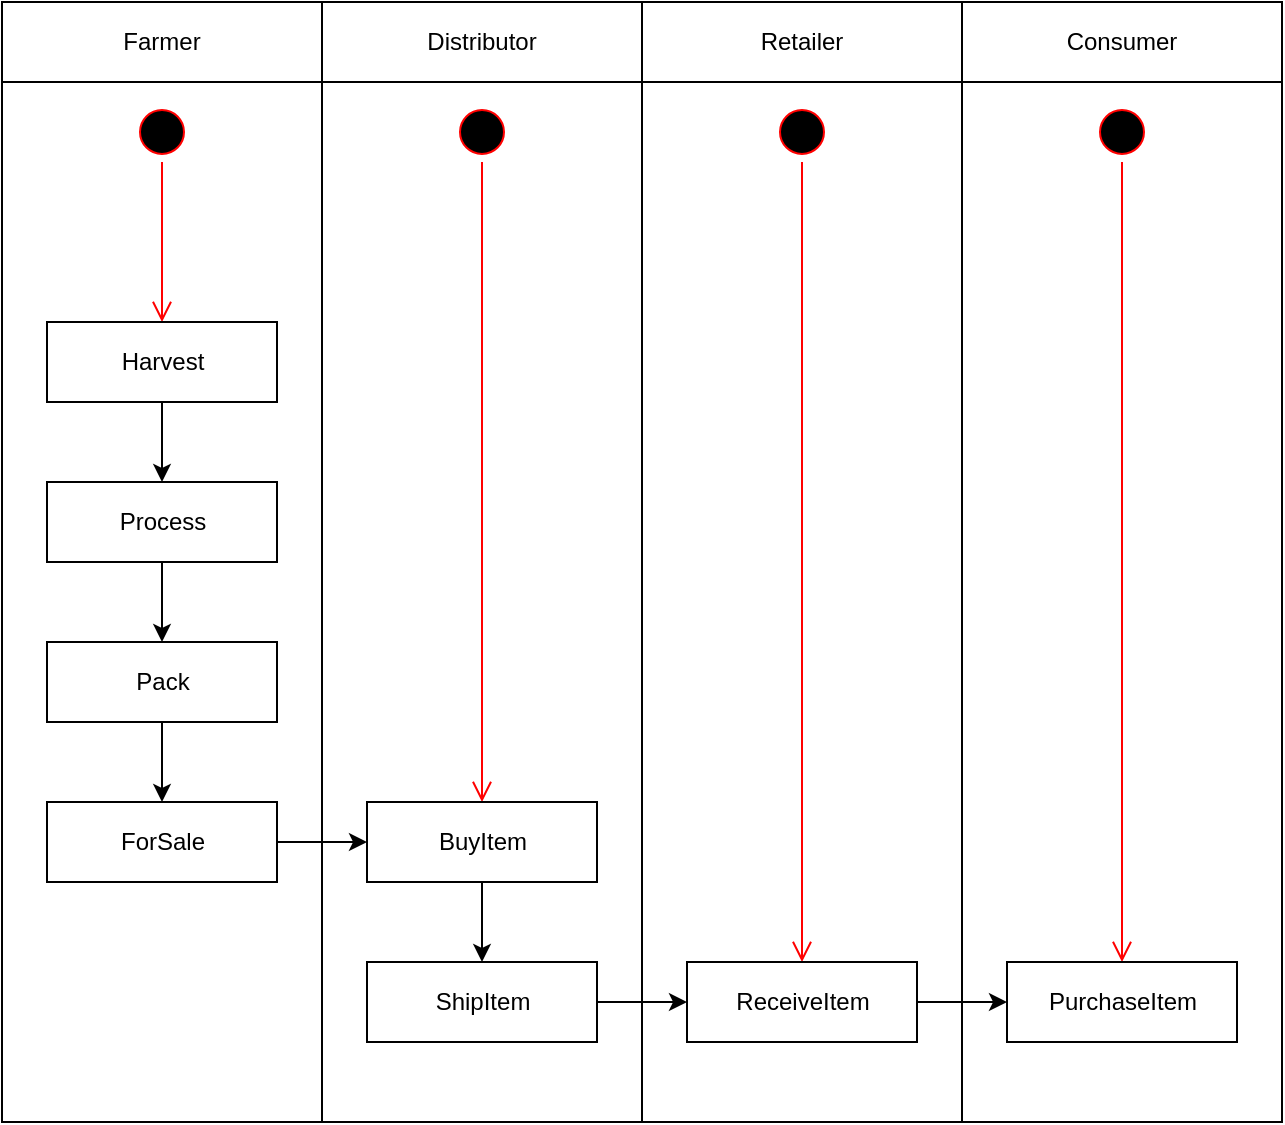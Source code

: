<mxfile>
    <diagram name="Page-1" id="e7e014a7-5840-1c2e-5031-d8a46d1fe8dd">
        <mxGraphModel dx="1111" dy="559" grid="1" gridSize="10" guides="1" tooltips="1" connect="1" arrows="1" fold="1" page="1" pageScale="1" pageWidth="1169" pageHeight="826" background="#ffffff" math="0" shadow="0">
            <root>
                <mxCell id="0"/>
                <mxCell id="1" parent="0"/>
                <mxCell id="J-ZSdQ1DR8qbjjvx3h0S-54" value="" style="rounded=0;whiteSpace=wrap;html=1;" parent="1" vertex="1">
                    <mxGeometry x="620" y="80" width="160" height="520" as="geometry"/>
                </mxCell>
                <mxCell id="J-ZSdQ1DR8qbjjvx3h0S-53" value="" style="rounded=0;whiteSpace=wrap;html=1;" parent="1" vertex="1">
                    <mxGeometry x="460" y="80" width="160" height="520" as="geometry"/>
                </mxCell>
                <mxCell id="J-ZSdQ1DR8qbjjvx3h0S-52" value="" style="rounded=0;whiteSpace=wrap;html=1;" parent="1" vertex="1">
                    <mxGeometry x="300" y="80" width="160" height="520" as="geometry"/>
                </mxCell>
                <mxCell id="J-ZSdQ1DR8qbjjvx3h0S-51" value="" style="rounded=0;whiteSpace=wrap;html=1;" parent="1" vertex="1">
                    <mxGeometry x="140" y="80" width="160" height="520" as="geometry"/>
                </mxCell>
                <mxCell id="J-ZSdQ1DR8qbjjvx3h0S-20" value="Farmer" style="rounded=0;whiteSpace=wrap;html=1;" parent="1" vertex="1">
                    <mxGeometry x="140" y="40" width="160" height="40" as="geometry"/>
                </mxCell>
                <mxCell id="J-ZSdQ1DR8qbjjvx3h0S-21" value="Distributor" style="rounded=0;whiteSpace=wrap;html=1;" parent="1" vertex="1">
                    <mxGeometry x="300" y="40" width="160" height="40" as="geometry"/>
                </mxCell>
                <mxCell id="J-ZSdQ1DR8qbjjvx3h0S-22" value="Retailer" style="rounded=0;whiteSpace=wrap;html=1;" parent="1" vertex="1">
                    <mxGeometry x="460" y="40" width="160" height="40" as="geometry"/>
                </mxCell>
                <mxCell id="J-ZSdQ1DR8qbjjvx3h0S-23" value="Consumer" style="rounded=0;whiteSpace=wrap;html=1;" parent="1" vertex="1">
                    <mxGeometry x="620" y="40" width="160" height="40" as="geometry"/>
                </mxCell>
                <mxCell id="J-ZSdQ1DR8qbjjvx3h0S-26" value="" style="ellipse;html=1;shape=startState;fillColor=#000000;strokeColor=#ff0000;" parent="1" vertex="1">
                    <mxGeometry x="205" y="90" width="30" height="30" as="geometry"/>
                </mxCell>
                <mxCell id="J-ZSdQ1DR8qbjjvx3h0S-27" value="" style="edgeStyle=orthogonalEdgeStyle;html=1;verticalAlign=bottom;endArrow=open;endSize=8;strokeColor=#ff0000;entryX=0.5;entryY=0;entryDx=0;entryDy=0;" parent="1" source="J-ZSdQ1DR8qbjjvx3h0S-26" target="J-ZSdQ1DR8qbjjvx3h0S-28" edge="1">
                    <mxGeometry relative="1" as="geometry">
                        <mxPoint x="220" y="210" as="targetPoint"/>
                    </mxGeometry>
                </mxCell>
                <mxCell id="J-ZSdQ1DR8qbjjvx3h0S-32" style="edgeStyle=orthogonalEdgeStyle;rounded=0;orthogonalLoop=1;jettySize=auto;html=1;exitX=0.5;exitY=1;exitDx=0;exitDy=0;entryX=0.5;entryY=0;entryDx=0;entryDy=0;" parent="1" source="J-ZSdQ1DR8qbjjvx3h0S-28" target="J-ZSdQ1DR8qbjjvx3h0S-29" edge="1">
                    <mxGeometry relative="1" as="geometry"/>
                </mxCell>
                <mxCell id="J-ZSdQ1DR8qbjjvx3h0S-28" value="Harvest" style="html=1;" parent="1" vertex="1">
                    <mxGeometry x="162.5" y="200" width="115" height="40" as="geometry"/>
                </mxCell>
                <mxCell id="J-ZSdQ1DR8qbjjvx3h0S-33" style="edgeStyle=orthogonalEdgeStyle;rounded=0;orthogonalLoop=1;jettySize=auto;html=1;exitX=0.5;exitY=1;exitDx=0;exitDy=0;entryX=0.5;entryY=0;entryDx=0;entryDy=0;" parent="1" source="J-ZSdQ1DR8qbjjvx3h0S-29" target="J-ZSdQ1DR8qbjjvx3h0S-30" edge="1">
                    <mxGeometry relative="1" as="geometry"/>
                </mxCell>
                <mxCell id="J-ZSdQ1DR8qbjjvx3h0S-29" value="Process" style="html=1;" parent="1" vertex="1">
                    <mxGeometry x="162.5" y="280" width="115" height="40" as="geometry"/>
                </mxCell>
                <mxCell id="J-ZSdQ1DR8qbjjvx3h0S-34" style="edgeStyle=orthogonalEdgeStyle;rounded=0;orthogonalLoop=1;jettySize=auto;html=1;exitX=0.5;exitY=1;exitDx=0;exitDy=0;entryX=0.5;entryY=0;entryDx=0;entryDy=0;" parent="1" source="J-ZSdQ1DR8qbjjvx3h0S-30" target="J-ZSdQ1DR8qbjjvx3h0S-31" edge="1">
                    <mxGeometry relative="1" as="geometry"/>
                </mxCell>
                <mxCell id="J-ZSdQ1DR8qbjjvx3h0S-30" value="Pack" style="html=1;" parent="1" vertex="1">
                    <mxGeometry x="162.5" y="360" width="115" height="40" as="geometry"/>
                </mxCell>
                <mxCell id="J-ZSdQ1DR8qbjjvx3h0S-40" style="edgeStyle=orthogonalEdgeStyle;rounded=0;orthogonalLoop=1;jettySize=auto;html=1;exitX=1;exitY=0.5;exitDx=0;exitDy=0;entryX=0;entryY=0.5;entryDx=0;entryDy=0;" parent="1" source="J-ZSdQ1DR8qbjjvx3h0S-31" target="J-ZSdQ1DR8qbjjvx3h0S-37" edge="1">
                    <mxGeometry relative="1" as="geometry"/>
                </mxCell>
                <mxCell id="J-ZSdQ1DR8qbjjvx3h0S-31" value="ForSale" style="html=1;" parent="1" vertex="1">
                    <mxGeometry x="162.5" y="440" width="115" height="40" as="geometry"/>
                </mxCell>
                <mxCell id="J-ZSdQ1DR8qbjjvx3h0S-35" value="" style="ellipse;html=1;shape=startState;fillColor=#000000;strokeColor=#ff0000;" parent="1" vertex="1">
                    <mxGeometry x="365" y="90" width="30" height="30" as="geometry"/>
                </mxCell>
                <mxCell id="J-ZSdQ1DR8qbjjvx3h0S-36" value="" style="edgeStyle=orthogonalEdgeStyle;html=1;verticalAlign=bottom;endArrow=open;endSize=8;strokeColor=#ff0000;entryX=0.5;entryY=0;entryDx=0;entryDy=0;" parent="1" source="J-ZSdQ1DR8qbjjvx3h0S-35" target="J-ZSdQ1DR8qbjjvx3h0S-37" edge="1">
                    <mxGeometry relative="1" as="geometry">
                        <mxPoint x="380" y="200" as="targetPoint"/>
                    </mxGeometry>
                </mxCell>
                <mxCell id="2" style="edgeStyle=orthogonalEdgeStyle;rounded=0;orthogonalLoop=1;jettySize=auto;html=1;exitX=0.5;exitY=1;exitDx=0;exitDy=0;entryX=0.5;entryY=0;entryDx=0;entryDy=0;" parent="1" source="J-ZSdQ1DR8qbjjvx3h0S-37" target="J-ZSdQ1DR8qbjjvx3h0S-39" edge="1">
                    <mxGeometry relative="1" as="geometry">
                        <Array as="points">
                            <mxPoint x="380" y="510"/>
                            <mxPoint x="380" y="510"/>
                        </Array>
                    </mxGeometry>
                </mxCell>
                <mxCell id="J-ZSdQ1DR8qbjjvx3h0S-37" value="BuyItem" style="html=1;" parent="1" vertex="1">
                    <mxGeometry x="322.5" y="440" width="115" height="40" as="geometry"/>
                </mxCell>
                <mxCell id="J-ZSdQ1DR8qbjjvx3h0S-45" style="edgeStyle=orthogonalEdgeStyle;rounded=0;orthogonalLoop=1;jettySize=auto;html=1;exitX=1;exitY=0.5;exitDx=0;exitDy=0;entryX=0;entryY=0.5;entryDx=0;entryDy=0;" parent="1" source="J-ZSdQ1DR8qbjjvx3h0S-39" target="J-ZSdQ1DR8qbjjvx3h0S-44" edge="1">
                    <mxGeometry relative="1" as="geometry"/>
                </mxCell>
                <mxCell id="J-ZSdQ1DR8qbjjvx3h0S-39" value="ShipItem" style="html=1;" parent="1" vertex="1">
                    <mxGeometry x="322.5" y="520" width="115" height="40" as="geometry"/>
                </mxCell>
                <mxCell id="J-ZSdQ1DR8qbjjvx3h0S-42" value="" style="ellipse;html=1;shape=startState;fillColor=#000000;strokeColor=#ff0000;" parent="1" vertex="1">
                    <mxGeometry x="525" y="90" width="30" height="30" as="geometry"/>
                </mxCell>
                <mxCell id="J-ZSdQ1DR8qbjjvx3h0S-43" value="" style="edgeStyle=orthogonalEdgeStyle;html=1;verticalAlign=bottom;endArrow=open;endSize=8;strokeColor=#ff0000;entryX=0.5;entryY=0;entryDx=0;entryDy=0;" parent="1" source="J-ZSdQ1DR8qbjjvx3h0S-42" target="J-ZSdQ1DR8qbjjvx3h0S-44" edge="1">
                    <mxGeometry relative="1" as="geometry">
                        <mxPoint x="540" y="180" as="targetPoint"/>
                    </mxGeometry>
                </mxCell>
                <mxCell id="J-ZSdQ1DR8qbjjvx3h0S-49" style="edgeStyle=orthogonalEdgeStyle;rounded=0;orthogonalLoop=1;jettySize=auto;html=1;exitX=1;exitY=0.5;exitDx=0;exitDy=0;" parent="1" source="J-ZSdQ1DR8qbjjvx3h0S-44" target="J-ZSdQ1DR8qbjjvx3h0S-48" edge="1">
                    <mxGeometry relative="1" as="geometry"/>
                </mxCell>
                <mxCell id="J-ZSdQ1DR8qbjjvx3h0S-44" value="ReceiveItem" style="html=1;" parent="1" vertex="1">
                    <mxGeometry x="482.5" y="520" width="115" height="40" as="geometry"/>
                </mxCell>
                <mxCell id="J-ZSdQ1DR8qbjjvx3h0S-46" value="" style="ellipse;html=1;shape=startState;fillColor=#000000;strokeColor=#ff0000;" parent="1" vertex="1">
                    <mxGeometry x="685" y="90" width="30" height="30" as="geometry"/>
                </mxCell>
                <mxCell id="J-ZSdQ1DR8qbjjvx3h0S-47" value="" style="edgeStyle=orthogonalEdgeStyle;html=1;verticalAlign=bottom;endArrow=open;endSize=8;strokeColor=#ff0000;entryX=0.5;entryY=0;entryDx=0;entryDy=0;" parent="1" source="J-ZSdQ1DR8qbjjvx3h0S-46" target="J-ZSdQ1DR8qbjjvx3h0S-48" edge="1">
                    <mxGeometry relative="1" as="geometry">
                        <mxPoint x="700" y="180" as="targetPoint"/>
                    </mxGeometry>
                </mxCell>
                <mxCell id="J-ZSdQ1DR8qbjjvx3h0S-48" value="PurchaseItem" style="html=1;" parent="1" vertex="1">
                    <mxGeometry x="642.5" y="520" width="115" height="40" as="geometry"/>
                </mxCell>
            </root>
        </mxGraphModel>
    </diagram>
</mxfile>